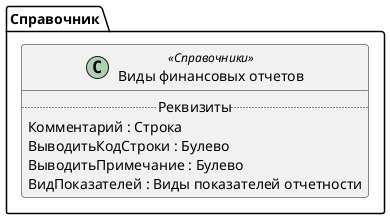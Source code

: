 ﻿@startuml ВидыФинансовыхОтчетов
'!include templates.wsd
'..\include templates.wsd
class Справочник.ВидыФинансовыхОтчетов as "Виды финансовых отчетов" <<Справочники>>
{
..Реквизиты..
Комментарий : Строка
ВыводитьКодСтроки : Булево
ВыводитьПримечание : Булево
ВидПоказателей : Виды показателей отчетности
}
@enduml
